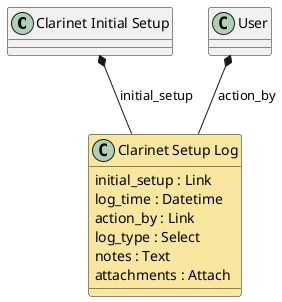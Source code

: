 @startuml
"Clarinet Initial Setup" *-- "Clarinet Setup Log" : initial_setup
"User" *-- "Clarinet Setup Log" : action_by
class "Clarinet Setup Log" #F9E79F {
  initial_setup : Link
  log_time : Datetime
  action_by : Link
  log_type : Select
  notes : Text
  attachments : Attach
}
@enduml